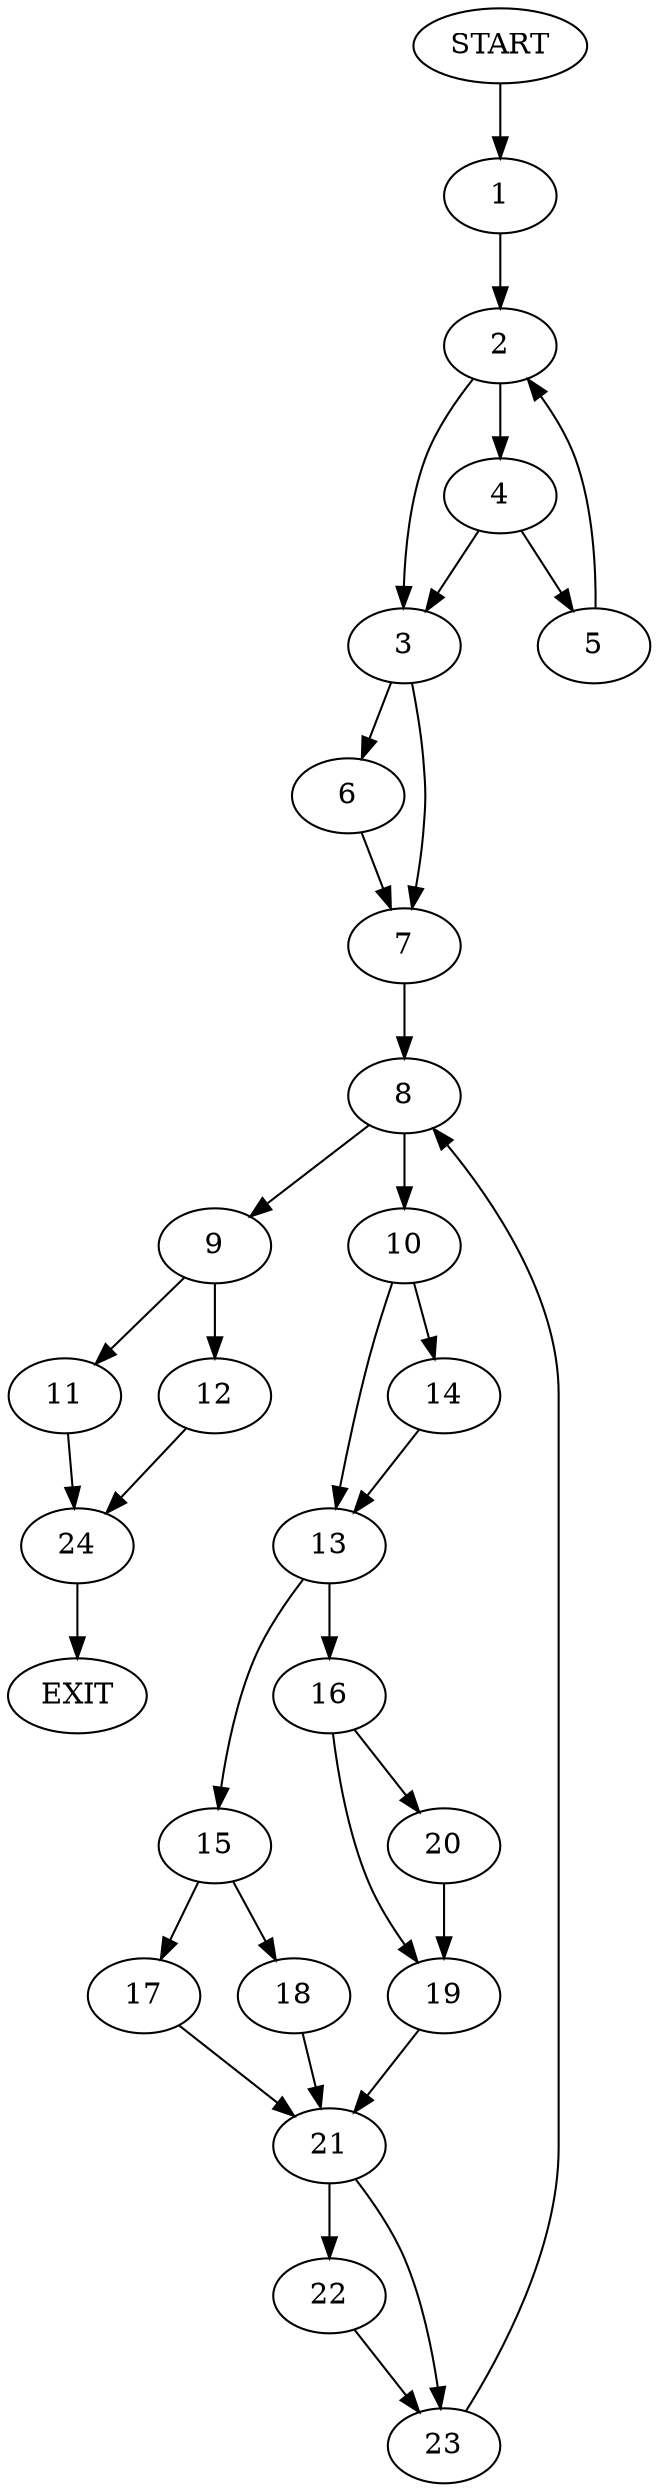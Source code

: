 digraph {
0 [label="START"]
25 [label="EXIT"]
0 -> 1
1 -> 2
2 -> 3
2 -> 4
4 -> 5
4 -> 3
3 -> 6
3 -> 7
5 -> 2
7 -> 8
6 -> 7
8 -> 9
8 -> 10
9 -> 11
9 -> 12
10 -> 13
10 -> 14
13 -> 15
13 -> 16
14 -> 13
15 -> 17
15 -> 18
16 -> 19
16 -> 20
19 -> 21
20 -> 19
21 -> 22
21 -> 23
17 -> 21
18 -> 21
23 -> 8
22 -> 23
12 -> 24
11 -> 24
24 -> 25
}
